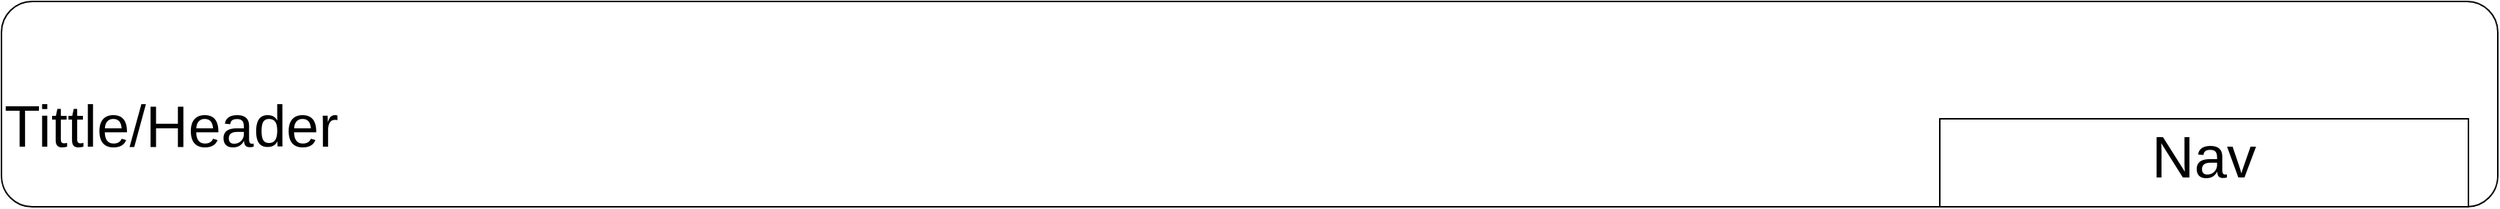 <mxfile version="17.4.6" type="device"><diagram id="NK_YeRaVe_LdQB7GxjVL" name="Page-1"><mxGraphModel dx="2926" dy="1094" grid="1" gridSize="10" guides="1" tooltips="1" connect="1" arrows="1" fold="1" page="1" pageScale="1" pageWidth="850" pageHeight="1100" math="0" shadow="0"><root><mxCell id="0"/><mxCell id="1" parent="0"/><mxCell id="1J7UYJE0pBcdwspa03kw-3" value="&lt;br style=&quot;font-size: 40px&quot;&gt;&lt;div&gt;&lt;br&gt;&lt;/div&gt;&lt;div&gt;&lt;span style=&quot;font-size: 40px&quot;&gt;Tittle/Header&lt;/span&gt;&lt;/div&gt;" style="rounded=1;whiteSpace=wrap;html=1;align=left;" vertex="1" parent="1"><mxGeometry x="-850" width="1700" height="140" as="geometry"/></mxCell><mxCell id="1J7UYJE0pBcdwspa03kw-6" value="" style="rounded=0;whiteSpace=wrap;html=1;fontSize=40;" vertex="1" parent="1"><mxGeometry x="470" y="80" width="360" height="60" as="geometry"/></mxCell><mxCell id="1J7UYJE0pBcdwspa03kw-7" value="Nav" style="text;html=1;strokeColor=none;fillColor=none;align=center;verticalAlign=middle;whiteSpace=wrap;rounded=0;fontSize=40;" vertex="1" parent="1"><mxGeometry x="480" y="90" width="340" height="30" as="geometry"/></mxCell></root></mxGraphModel></diagram></mxfile>
